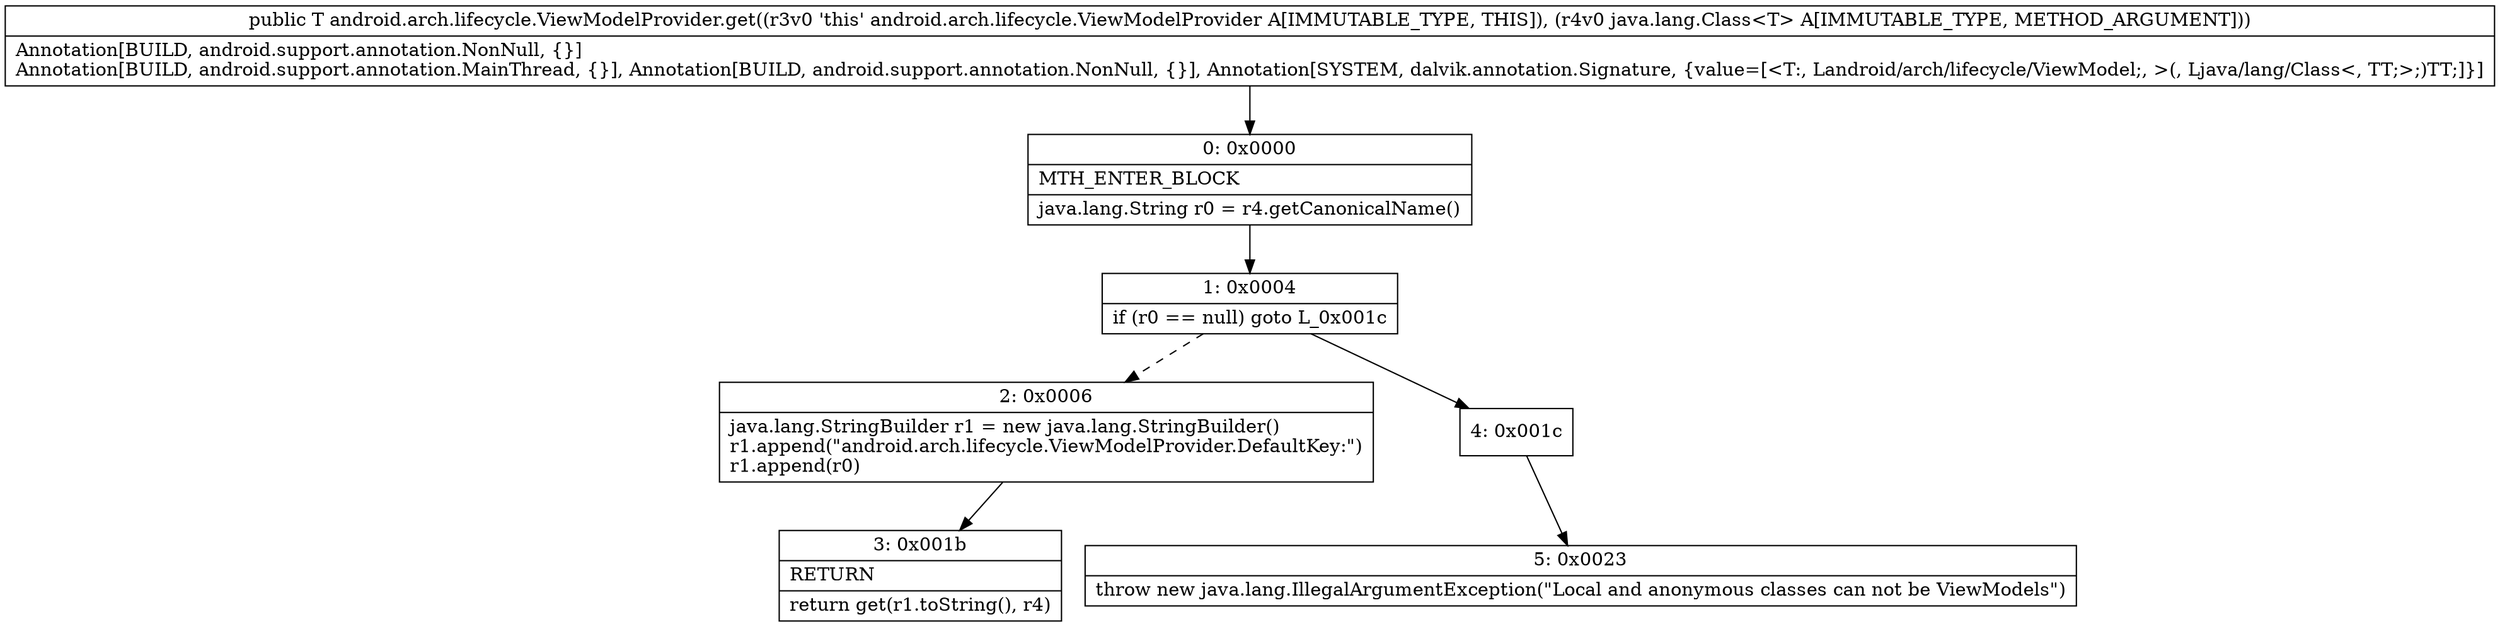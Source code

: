 digraph "CFG forandroid.arch.lifecycle.ViewModelProvider.get(Ljava\/lang\/Class;)Landroid\/arch\/lifecycle\/ViewModel;" {
Node_0 [shape=record,label="{0\:\ 0x0000|MTH_ENTER_BLOCK\l|java.lang.String r0 = r4.getCanonicalName()\l}"];
Node_1 [shape=record,label="{1\:\ 0x0004|if (r0 == null) goto L_0x001c\l}"];
Node_2 [shape=record,label="{2\:\ 0x0006|java.lang.StringBuilder r1 = new java.lang.StringBuilder()\lr1.append(\"android.arch.lifecycle.ViewModelProvider.DefaultKey:\")\lr1.append(r0)\l}"];
Node_3 [shape=record,label="{3\:\ 0x001b|RETURN\l|return get(r1.toString(), r4)\l}"];
Node_4 [shape=record,label="{4\:\ 0x001c}"];
Node_5 [shape=record,label="{5\:\ 0x0023|throw new java.lang.IllegalArgumentException(\"Local and anonymous classes can not be ViewModels\")\l}"];
MethodNode[shape=record,label="{public T android.arch.lifecycle.ViewModelProvider.get((r3v0 'this' android.arch.lifecycle.ViewModelProvider A[IMMUTABLE_TYPE, THIS]), (r4v0 java.lang.Class\<T\> A[IMMUTABLE_TYPE, METHOD_ARGUMENT]))  | Annotation[BUILD, android.support.annotation.NonNull, \{\}]\lAnnotation[BUILD, android.support.annotation.MainThread, \{\}], Annotation[BUILD, android.support.annotation.NonNull, \{\}], Annotation[SYSTEM, dalvik.annotation.Signature, \{value=[\<T:, Landroid\/arch\/lifecycle\/ViewModel;, \>(, Ljava\/lang\/Class\<, TT;\>;)TT;]\}]\l}"];
MethodNode -> Node_0;
Node_0 -> Node_1;
Node_1 -> Node_2[style=dashed];
Node_1 -> Node_4;
Node_2 -> Node_3;
Node_4 -> Node_5;
}

